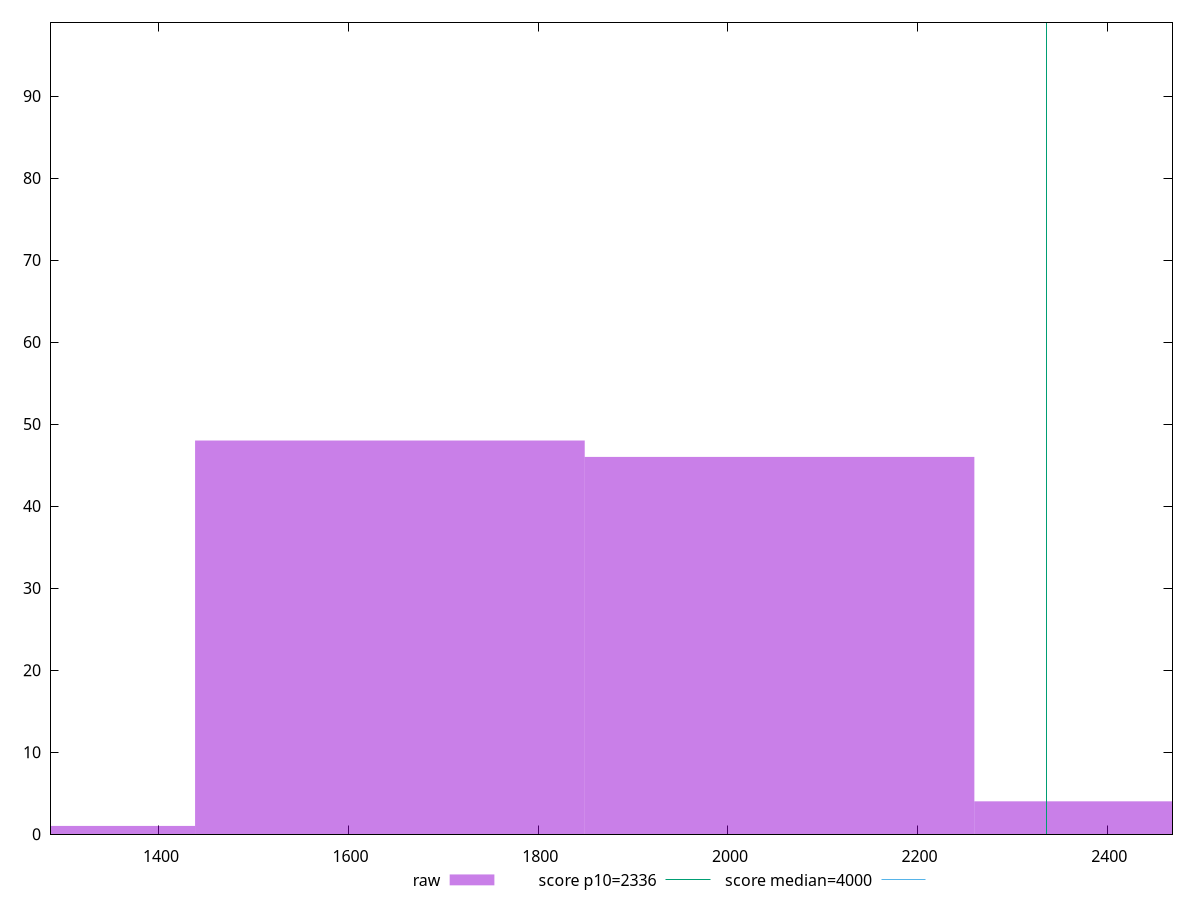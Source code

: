 reset

$raw <<EOF
1643.5604033097225 48
2054.450504137153 46
1232.6703024822918 1
2465.3406049645837 4
EOF

set key outside below
set boxwidth 410.8901008274306
set xrange [1285.1309999999999:2468.8275]
set yrange [0:99]
set trange [0:99]
set style fill transparent solid 0.5 noborder

set parametric
set terminal svg size 640, 490 enhanced background rgb 'white'
set output "reports/report_00027_2021-02-24T12-40-31.850Z/first-contentful-paint/samples/card/raw/histogram.svg"

plot $raw title "raw" with boxes, \
     2336,t title "score p10=2336", \
     4000,t title "score median=4000"

reset
